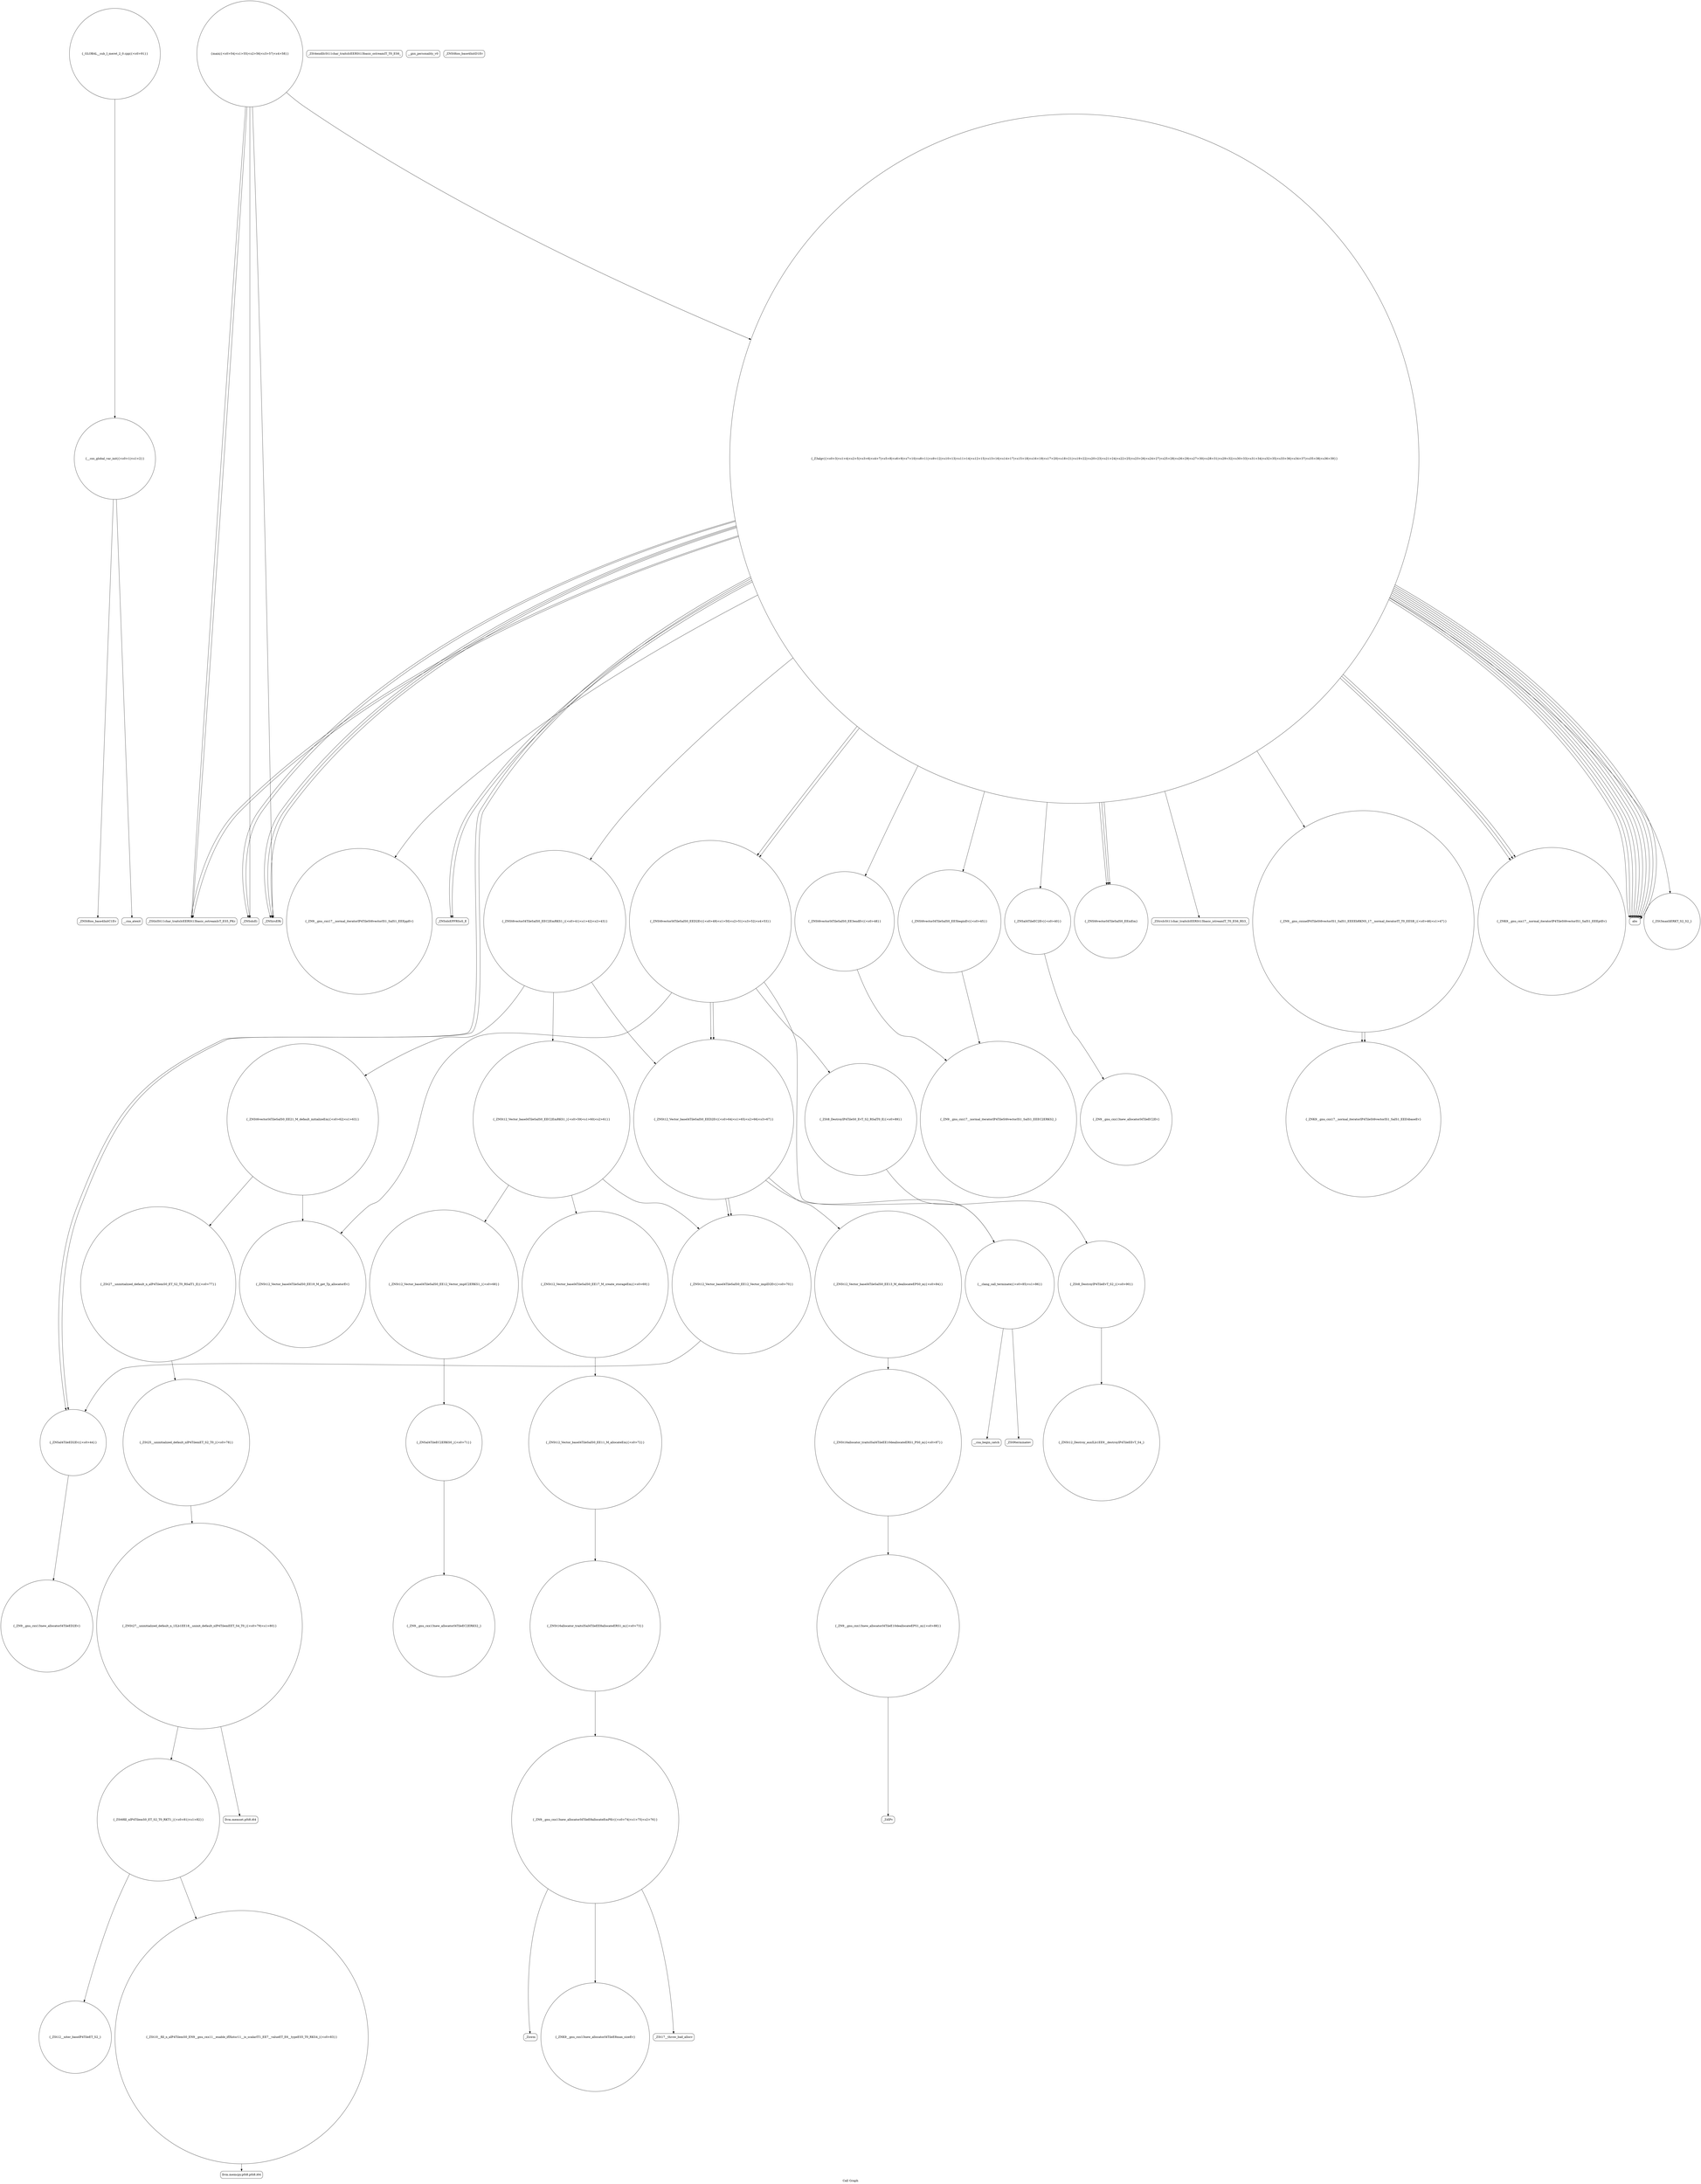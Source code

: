 digraph "Call Graph" {
	label="Call Graph";

	Node0x556bb7505450 [shape=record,shape=circle,label="{__cxx_global_var_init|{<s0>1|<s1>2}}"];
	Node0x556bb7505450:s0 -> Node0x556bb75054d0[color=black];
	Node0x556bb7505450:s1 -> Node0x556bb76092d0[color=black];
	Node0x556bb760a7d0 [shape=record,shape=circle,label="{_ZSt6fill_nIP4TilemS0_ET_S2_T0_RKT1_|{<s0>81|<s1>82}}"];
	Node0x556bb760a7d0:s0 -> Node0x556bb760b970[color=black];
	Node0x556bb760a7d0:s1 -> Node0x556bb760a8d0[color=black];
	Node0x556bb76094d0 [shape=record,shape=circle,label="{_ZNSt6vectorI4TileSaIS0_EEC2EmRKS1_|{<s0>41|<s1>42|<s2>43}}"];
	Node0x556bb76094d0:s0 -> Node0x556bb7609ed0[color=black];
	Node0x556bb76094d0:s1 -> Node0x556bb7609f50[color=black];
	Node0x556bb76094d0:s2 -> Node0x556bb7609fd0[color=black];
	Node0x556bb760bb70 [shape=record,shape=Mrecord,label="{__cxa_begin_catch}"];
	Node0x556bb7609850 [shape=record,shape=circle,label="{_ZNSt6vectorI4TileSaIS0_EE3endEv|{<s0>48}}"];
	Node0x556bb7609850:s0 -> Node0x556bb760bf70[color=black];
	Node0x556bb760bef0 [shape=record,shape=circle,label="{_ZNSt12_Destroy_auxILb1EE9__destroyIP4TileEEvT_S4_}"];
	Node0x556bb7609bd0 [shape=record,shape=Mrecord,label="{_ZSt4endlIcSt11char_traitsIcEERSt13basic_ostreamIT_T0_ES6_}"];
	Node0x556bb7609f50 [shape=record,shape=circle,label="{_ZNSt6vectorI4TileSaIS0_EE21_M_default_initializeEm|{<s0>62|<s1>63}}"];
	Node0x556bb7609f50:s0 -> Node0x556bb760a650[color=black];
	Node0x556bb7609f50:s1 -> Node0x556bb760a5d0[color=black];
	Node0x556bb760a2d0 [shape=record,shape=circle,label="{_ZNSt12_Vector_baseI4TileSaIS0_EE11_M_allocateEm|{<s0>72}}"];
	Node0x556bb760a2d0:s0 -> Node0x556bb760a350[color=black];
	Node0x556bb760a650 [shape=record,shape=circle,label="{_ZNSt12_Vector_baseI4TileSaIS0_EE19_M_get_Tp_allocatorEv}"];
	Node0x556bb7609350 [shape=record,shape=circle,label="{_Z3algv|{<s0>3|<s1>4|<s2>5|<s3>6|<s4>7|<s5>8|<s6>9|<s7>10|<s8>11|<s9>12|<s10>13|<s11>14|<s12>15|<s13>16|<s14>17|<s15>18|<s16>19|<s17>20|<s18>21|<s19>22|<s20>23|<s21>24|<s22>25|<s23>26|<s24>27|<s25>28|<s26>29|<s27>30|<s28>31|<s29>32|<s30>33|<s31>34|<s32>35|<s33>36|<s34>37|<s35>38|<s36>39}}"];
	Node0x556bb7609350:s0 -> Node0x556bb76093d0[color=black];
	Node0x556bb7609350:s1 -> Node0x556bb7609450[color=black];
	Node0x556bb7609350:s2 -> Node0x556bb76094d0[color=black];
	Node0x556bb7609350:s3 -> Node0x556bb76095d0[color=black];
	Node0x556bb7609350:s4 -> Node0x556bb76096d0[color=black];
	Node0x556bb7609350:s5 -> Node0x556bb76093d0[color=black];
	Node0x556bb7609350:s6 -> Node0x556bb76096d0[color=black];
	Node0x556bb7609350:s7 -> Node0x556bb76093d0[color=black];
	Node0x556bb7609350:s8 -> Node0x556bb76096d0[color=black];
	Node0x556bb7609350:s9 -> Node0x556bb7609650[color=black];
	Node0x556bb7609350:s10 -> Node0x556bb76095d0[color=black];
	Node0x556bb7609350:s11 -> Node0x556bb7609cd0[color=black];
	Node0x556bb7609350:s12 -> Node0x556bb7609750[color=black];
	Node0x556bb7609350:s13 -> Node0x556bb7609850[color=black];
	Node0x556bb7609350:s14 -> Node0x556bb76097d0[color=black];
	Node0x556bb7609350:s15 -> Node0x556bb76099d0[color=black];
	Node0x556bb7609350:s16 -> Node0x556bb7609950[color=black];
	Node0x556bb7609350:s17 -> Node0x556bb76099d0[color=black];
	Node0x556bb7609350:s18 -> Node0x556bb7609950[color=black];
	Node0x556bb7609350:s19 -> Node0x556bb76098d0[color=black];
	Node0x556bb7609350:s20 -> Node0x556bb76099d0[color=black];
	Node0x556bb7609350:s21 -> Node0x556bb7609a50[color=black];
	Node0x556bb7609350:s22 -> Node0x556bb7609950[color=black];
	Node0x556bb7609350:s23 -> Node0x556bb7609950[color=black];
	Node0x556bb7609350:s24 -> Node0x556bb7609950[color=black];
	Node0x556bb7609350:s25 -> Node0x556bb7609950[color=black];
	Node0x556bb7609350:s26 -> Node0x556bb7609950[color=black];
	Node0x556bb7609350:s27 -> Node0x556bb7609950[color=black];
	Node0x556bb7609350:s28 -> Node0x556bb7609950[color=black];
	Node0x556bb7609350:s29 -> Node0x556bb7609950[color=black];
	Node0x556bb7609350:s30 -> Node0x556bb7609ad0[color=black];
	Node0x556bb7609350:s31 -> Node0x556bb7609b50[color=black];
	Node0x556bb7609350:s32 -> Node0x556bb7609c50[color=black];
	Node0x556bb7609350:s33 -> Node0x556bb7609ad0[color=black];
	Node0x556bb7609350:s34 -> Node0x556bb7609c50[color=black];
	Node0x556bb7609350:s35 -> Node0x556bb7609b50[color=black];
	Node0x556bb7609350:s36 -> Node0x556bb7609cd0[color=black];
	Node0x556bb760b9f0 [shape=record,shape=Mrecord,label="{llvm.memcpy.p0i8.p0i8.i64}"];
	Node0x556bb76096d0 [shape=record,shape=circle,label="{_ZNSt6vectorI4TileSaIS0_EEixEm}"];
	Node0x556bb760bd70 [shape=record,shape=Mrecord,label="{_ZdlPv}"];
	Node0x556bb7609a50 [shape=record,shape=circle,label="{_ZN9__gnu_cxx17__normal_iteratorIP4TileSt6vectorIS1_SaIS1_EEEppEv}"];
	Node0x556bb7609dd0 [shape=record,shape=circle,label="{_ZN9__gnu_cxx13new_allocatorI4TileEC2Ev}"];
	Node0x556bb760a150 [shape=record,shape=circle,label="{_ZNSt12_Vector_baseI4TileSaIS0_EE12_Vector_implD2Ev|{<s0>70}}"];
	Node0x556bb760a150:s0 -> Node0x556bb76095d0[color=black];
	Node0x556bb760a4d0 [shape=record,shape=Mrecord,label="{_ZSt17__throw_bad_allocv}"];
	Node0x556bb75054d0 [shape=record,shape=Mrecord,label="{_ZNSt8ios_base4InitC1Ev}"];
	Node0x556bb760a850 [shape=record,shape=Mrecord,label="{llvm.memset.p0i8.i64}"];
	Node0x556bb7609550 [shape=record,shape=Mrecord,label="{__gxx_personality_v0}"];
	Node0x556bb760bbf0 [shape=record,shape=Mrecord,label="{_ZSt9terminatev}"];
	Node0x556bb76098d0 [shape=record,shape=circle,label="{_ZSt3maxIiERKT_S2_S2_}"];
	Node0x556bb760bf70 [shape=record,shape=circle,label="{_ZN9__gnu_cxx17__normal_iteratorIP4TileSt6vectorIS1_SaIS1_EEEC2ERKS2_}"];
	Node0x556bb7609c50 [shape=record,shape=Mrecord,label="{_ZNSolsEi}"];
	Node0x556bb7609fd0 [shape=record,shape=circle,label="{_ZNSt12_Vector_baseI4TileSaIS0_EED2Ev|{<s0>64|<s1>65|<s2>66|<s3>67}}"];
	Node0x556bb7609fd0:s0 -> Node0x556bb760ba70[color=black];
	Node0x556bb7609fd0:s1 -> Node0x556bb760a150[color=black];
	Node0x556bb7609fd0:s2 -> Node0x556bb760a150[color=black];
	Node0x556bb7609fd0:s3 -> Node0x556bb760baf0[color=black];
	Node0x556bb760a350 [shape=record,shape=circle,label="{_ZNSt16allocator_traitsISaI4TileEE8allocateERS1_m|{<s0>73}}"];
	Node0x556bb760a350:s0 -> Node0x556bb760a3d0[color=black];
	Node0x556bb760a6d0 [shape=record,shape=circle,label="{_ZSt25__uninitialized_default_nIP4TilemET_S2_T0_|{<s0>78}}"];
	Node0x556bb760a6d0:s0 -> Node0x556bb760a750[color=black];
	Node0x556bb76093d0 [shape=record,shape=Mrecord,label="{_ZNSirsERi}"];
	Node0x556bb760ba70 [shape=record,shape=circle,label="{_ZNSt12_Vector_baseI4TileSaIS0_EE13_M_deallocateEPS0_m|{<s0>84}}"];
	Node0x556bb760ba70:s0 -> Node0x556bb760bc70[color=black];
	Node0x556bb7609750 [shape=record,shape=circle,label="{_ZNSt6vectorI4TileSaIS0_EE5beginEv|{<s0>45}}"];
	Node0x556bb7609750:s0 -> Node0x556bb760bf70[color=black];
	Node0x556bb760bdf0 [shape=record,shape=circle,label="{_ZSt8_DestroyIP4TileS0_EvT_S2_RSaIT0_E|{<s0>89}}"];
	Node0x556bb760bdf0:s0 -> Node0x556bb760be70[color=black];
	Node0x556bb7609ad0 [shape=record,shape=Mrecord,label="{_ZStlsISt11char_traitsIcEERSt13basic_ostreamIcT_ES5_PKc}"];
	Node0x556bb7609e50 [shape=record,shape=circle,label="{_ZN9__gnu_cxx13new_allocatorI4TileED2Ev}"];
	Node0x556bb760a1d0 [shape=record,shape=circle,label="{_ZNSaI4TileEC2ERKS0_|{<s0>71}}"];
	Node0x556bb760a1d0:s0 -> Node0x556bb760a250[color=black];
	Node0x556bb760a550 [shape=record,shape=Mrecord,label="{_Znwm}"];
	Node0x556bb7609250 [shape=record,shape=Mrecord,label="{_ZNSt8ios_base4InitD1Ev}"];
	Node0x556bb760a8d0 [shape=record,shape=circle,label="{_ZSt10__fill_n_aIP4TilemS0_EN9__gnu_cxx11__enable_ifIXntsr11__is_scalarIT1_EE7__valueET_E6__typeES5_T0_RKS4_|{<s0>83}}"];
	Node0x556bb760a8d0:s0 -> Node0x556bb760b9f0[color=black];
	Node0x556bb76095d0 [shape=record,shape=circle,label="{_ZNSaI4TileED2Ev|{<s0>44}}"];
	Node0x556bb76095d0:s0 -> Node0x556bb7609e50[color=black];
	Node0x556bb760bc70 [shape=record,shape=circle,label="{_ZNSt16allocator_traitsISaI4TileEE10deallocateERS1_PS0_m|{<s0>87}}"];
	Node0x556bb760bc70:s0 -> Node0x556bb760bcf0[color=black];
	Node0x556bb7609950 [shape=record,shape=Mrecord,label="{abs}"];
	Node0x556bb760bff0 [shape=record,shape=circle,label="{_ZNK9__gnu_cxx17__normal_iteratorIP4TileSt6vectorIS1_SaIS1_EEE4baseEv}"];
	Node0x556bb7609cd0 [shape=record,shape=circle,label="{_ZNSt6vectorI4TileSaIS0_EED2Ev|{<s0>49|<s1>50|<s2>51|<s3>52|<s4>53}}"];
	Node0x556bb7609cd0:s0 -> Node0x556bb760a650[color=black];
	Node0x556bb7609cd0:s1 -> Node0x556bb760bdf0[color=black];
	Node0x556bb7609cd0:s2 -> Node0x556bb7609fd0[color=black];
	Node0x556bb7609cd0:s3 -> Node0x556bb7609fd0[color=black];
	Node0x556bb7609cd0:s4 -> Node0x556bb760baf0[color=black];
	Node0x556bb760a050 [shape=record,shape=circle,label="{_ZNSt12_Vector_baseI4TileSaIS0_EE12_Vector_implC2ERKS1_|{<s0>68}}"];
	Node0x556bb760a050:s0 -> Node0x556bb760a1d0[color=black];
	Node0x556bb760a3d0 [shape=record,shape=circle,label="{_ZN9__gnu_cxx13new_allocatorI4TileE8allocateEmPKv|{<s0>74|<s1>75|<s2>76}}"];
	Node0x556bb760a3d0:s0 -> Node0x556bb760a450[color=black];
	Node0x556bb760a3d0:s1 -> Node0x556bb760a4d0[color=black];
	Node0x556bb760a3d0:s2 -> Node0x556bb760a550[color=black];
	Node0x556bb760a750 [shape=record,shape=circle,label="{_ZNSt27__uninitialized_default_n_1ILb1EE18__uninit_default_nIP4TilemEET_S4_T0_|{<s0>79|<s1>80}}"];
	Node0x556bb760a750:s0 -> Node0x556bb760a850[color=black];
	Node0x556bb760a750:s1 -> Node0x556bb760a7d0[color=black];
	Node0x556bb7609450 [shape=record,shape=circle,label="{_ZNSaI4TileEC2Ev|{<s0>40}}"];
	Node0x556bb7609450:s0 -> Node0x556bb7609dd0[color=black];
	Node0x556bb760baf0 [shape=record,shape=circle,label="{__clang_call_terminate|{<s0>85|<s1>86}}"];
	Node0x556bb760baf0:s0 -> Node0x556bb760bb70[color=black];
	Node0x556bb760baf0:s1 -> Node0x556bb760bbf0[color=black];
	Node0x556bb76097d0 [shape=record,shape=circle,label="{_ZN9__gnu_cxxneIP4TileSt6vectorIS1_SaIS1_EEEEbRKNS_17__normal_iteratorIT_T0_EESB_|{<s0>46|<s1>47}}"];
	Node0x556bb76097d0:s0 -> Node0x556bb760bff0[color=black];
	Node0x556bb76097d0:s1 -> Node0x556bb760bff0[color=black];
	Node0x556bb760be70 [shape=record,shape=circle,label="{_ZSt8_DestroyIP4TileEvT_S2_|{<s0>90}}"];
	Node0x556bb760be70:s0 -> Node0x556bb760bef0[color=black];
	Node0x556bb7609b50 [shape=record,shape=Mrecord,label="{_ZNSolsEPFRSoS_E}"];
	Node0x556bb7609ed0 [shape=record,shape=circle,label="{_ZNSt12_Vector_baseI4TileSaIS0_EEC2EmRKS1_|{<s0>59|<s1>60|<s2>61}}"];
	Node0x556bb7609ed0:s0 -> Node0x556bb760a050[color=black];
	Node0x556bb7609ed0:s1 -> Node0x556bb760a0d0[color=black];
	Node0x556bb7609ed0:s2 -> Node0x556bb760a150[color=black];
	Node0x556bb760a250 [shape=record,shape=circle,label="{_ZN9__gnu_cxx13new_allocatorI4TileEC2ERKS2_}"];
	Node0x556bb760a5d0 [shape=record,shape=circle,label="{_ZSt27__uninitialized_default_n_aIP4TilemS0_ET_S2_T0_RSaIT1_E|{<s0>77}}"];
	Node0x556bb760a5d0:s0 -> Node0x556bb760a6d0[color=black];
	Node0x556bb76092d0 [shape=record,shape=Mrecord,label="{__cxa_atexit}"];
	Node0x556bb760b970 [shape=record,shape=circle,label="{_ZSt12__niter_baseIP4TileET_S2_}"];
	Node0x556bb7609650 [shape=record,shape=Mrecord,label="{_ZStrsIcSt11char_traitsIcEERSt13basic_istreamIT_T0_ES6_RS3_}"];
	Node0x556bb760bcf0 [shape=record,shape=circle,label="{_ZN9__gnu_cxx13new_allocatorI4TileE10deallocateEPS1_m|{<s0>88}}"];
	Node0x556bb760bcf0:s0 -> Node0x556bb760bd70[color=black];
	Node0x556bb76099d0 [shape=record,shape=circle,label="{_ZNK9__gnu_cxx17__normal_iteratorIP4TileSt6vectorIS1_SaIS1_EEEptEv}"];
	Node0x556bb760c070 [shape=record,shape=circle,label="{_GLOBAL__sub_I_meret_2_0.cpp|{<s0>91}}"];
	Node0x556bb760c070:s0 -> Node0x556bb7505450[color=black];
	Node0x556bb7609d50 [shape=record,shape=circle,label="{main|{<s0>54|<s1>55|<s2>56|<s3>57|<s4>58}}"];
	Node0x556bb7609d50:s0 -> Node0x556bb76093d0[color=black];
	Node0x556bb7609d50:s1 -> Node0x556bb7609ad0[color=black];
	Node0x556bb7609d50:s2 -> Node0x556bb7609c50[color=black];
	Node0x556bb7609d50:s3 -> Node0x556bb7609ad0[color=black];
	Node0x556bb7609d50:s4 -> Node0x556bb7609350[color=black];
	Node0x556bb760a0d0 [shape=record,shape=circle,label="{_ZNSt12_Vector_baseI4TileSaIS0_EE17_M_create_storageEm|{<s0>69}}"];
	Node0x556bb760a0d0:s0 -> Node0x556bb760a2d0[color=black];
	Node0x556bb760a450 [shape=record,shape=circle,label="{_ZNK9__gnu_cxx13new_allocatorI4TileE8max_sizeEv}"];
}
